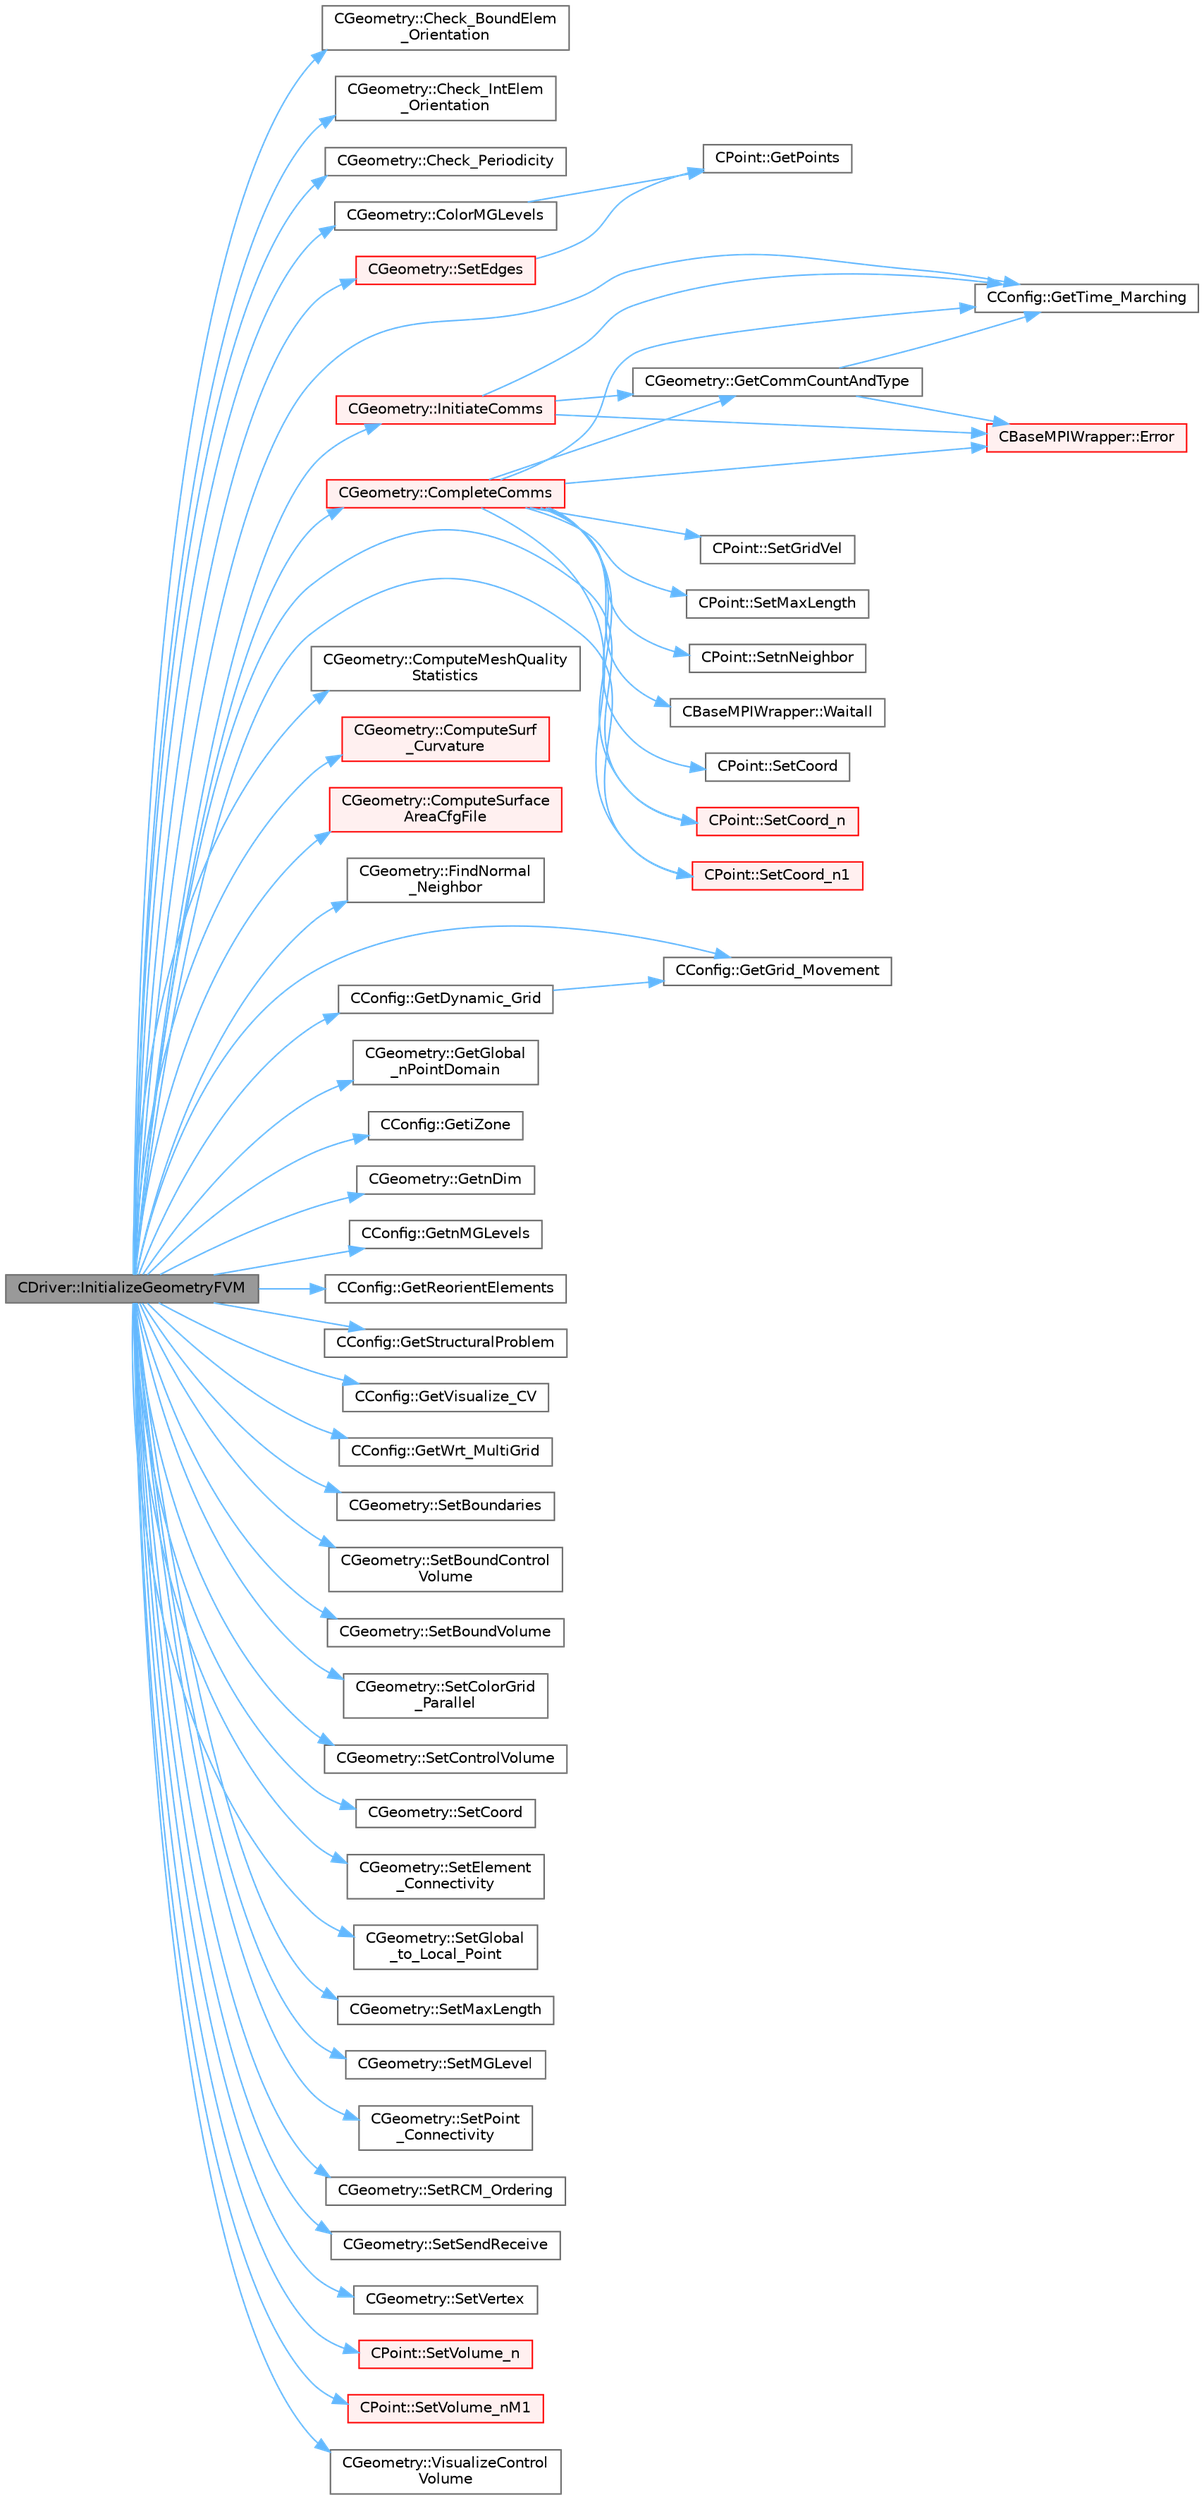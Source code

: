 digraph "CDriver::InitializeGeometryFVM"
{
 // LATEX_PDF_SIZE
  bgcolor="transparent";
  edge [fontname=Helvetica,fontsize=10,labelfontname=Helvetica,labelfontsize=10];
  node [fontname=Helvetica,fontsize=10,shape=box,height=0.2,width=0.4];
  rankdir="LR";
  Node1 [id="Node000001",label="CDriver::InitializeGeometryFVM",height=0.2,width=0.4,color="gray40", fillcolor="grey60", style="filled", fontcolor="black",tooltip="InitializeGeometryFVM."];
  Node1 -> Node2 [id="edge1_Node000001_Node000002",color="steelblue1",style="solid",tooltip=" "];
  Node2 [id="Node000002",label="CGeometry::Check_BoundElem\l_Orientation",height=0.2,width=0.4,color="grey40", fillcolor="white", style="filled",URL="$classCGeometry.html#ae520b52bd8164035ec27baa2277eaf7a",tooltip="A virtual member."];
  Node1 -> Node3 [id="edge2_Node000001_Node000003",color="steelblue1",style="solid",tooltip=" "];
  Node3 [id="Node000003",label="CGeometry::Check_IntElem\l_Orientation",height=0.2,width=0.4,color="grey40", fillcolor="white", style="filled",URL="$classCGeometry.html#a047fc9246e05b3fd9b609cd84d29beeb",tooltip="A virtual member."];
  Node1 -> Node4 [id="edge3_Node000001_Node000004",color="steelblue1",style="solid",tooltip=" "];
  Node4 [id="Node000004",label="CGeometry::Check_Periodicity",height=0.2,width=0.4,color="grey40", fillcolor="white", style="filled",URL="$classCGeometry.html#ab95ac0da0eb4c76322f97af5bd0db8da",tooltip="A virtual member."];
  Node1 -> Node5 [id="edge4_Node000001_Node000005",color="steelblue1",style="solid",tooltip=" "];
  Node5 [id="Node000005",label="CGeometry::ColorMGLevels",height=0.2,width=0.4,color="grey40", fillcolor="white", style="filled",URL="$classCGeometry.html#a40bdc526f6478090d15668d7ea61d734",tooltip="Color multigrid levels for visualization."];
  Node5 -> Node6 [id="edge5_Node000005_Node000006",color="steelblue1",style="solid",tooltip=" "];
  Node6 [id="Node000006",label="CPoint::GetPoints",height=0.2,width=0.4,color="grey40", fillcolor="white", style="filled",URL="$classCPoint.html#a28c574d1577404bc70199351c1c9c358",tooltip="Get the entire point adjacency information in compressed format (CSR)."];
  Node1 -> Node7 [id="edge6_Node000001_Node000007",color="steelblue1",style="solid",tooltip=" "];
  Node7 [id="Node000007",label="CGeometry::CompleteComms",height=0.2,width=0.4,color="red", fillcolor="#FFF0F0", style="filled",URL="$classCGeometry.html#a98e23b4abe55aaf85fb4350e6ccbc32e",tooltip="Routine to complete the set of non-blocking communications launched by InitiateComms() and unpacking ..."];
  Node7 -> Node8 [id="edge7_Node000007_Node000008",color="steelblue1",style="solid",tooltip=" "];
  Node8 [id="Node000008",label="CBaseMPIWrapper::Error",height=0.2,width=0.4,color="red", fillcolor="#FFF0F0", style="filled",URL="$classCBaseMPIWrapper.html#a04457c47629bda56704e6a8804833eeb",tooltip=" "];
  Node7 -> Node10 [id="edge8_Node000007_Node000010",color="steelblue1",style="solid",tooltip=" "];
  Node10 [id="Node000010",label="CGeometry::GetCommCountAndType",height=0.2,width=0.4,color="grey40", fillcolor="white", style="filled",URL="$classCGeometry.html#a89bd3c70a6664228affca3fe7c870e8b",tooltip="Helper function to define the type and number of variables per point for each communication type."];
  Node10 -> Node8 [id="edge9_Node000010_Node000008",color="steelblue1",style="solid",tooltip=" "];
  Node10 -> Node11 [id="edge10_Node000010_Node000011",color="steelblue1",style="solid",tooltip=" "];
  Node11 [id="Node000011",label="CConfig::GetTime_Marching",height=0.2,width=0.4,color="grey40", fillcolor="white", style="filled",URL="$classCConfig.html#ac47e04d76ce865893a94dcedd3c9b6a5",tooltip="Provides information about the time integration, and change the write in the output files information..."];
  Node7 -> Node11 [id="edge11_Node000007_Node000011",color="steelblue1",style="solid",tooltip=" "];
  Node7 -> Node12 [id="edge12_Node000007_Node000012",color="steelblue1",style="solid",tooltip=" "];
  Node12 [id="Node000012",label="CPoint::SetCoord",height=0.2,width=0.4,color="grey40", fillcolor="white", style="filled",URL="$classCPoint.html#af3545cace579269797a534b6a10a42e1",tooltip="Set the coordinates for the control volume."];
  Node7 -> Node13 [id="edge13_Node000007_Node000013",color="steelblue1",style="solid",tooltip=" "];
  Node13 [id="Node000013",label="CPoint::SetCoord_n",height=0.2,width=0.4,color="red", fillcolor="#FFF0F0", style="filled",URL="$classCPoint.html#ae01b3a0ffa94ce8b8ed6d1267b2fd7cf",tooltip="Set the coordinates of the control volume at time n to the ones in Coord."];
  Node7 -> Node17 [id="edge14_Node000007_Node000017",color="steelblue1",style="solid",tooltip=" "];
  Node17 [id="Node000017",label="CPoint::SetCoord_n1",height=0.2,width=0.4,color="red", fillcolor="#FFF0F0", style="filled",URL="$classCPoint.html#a302a4933af6a0ea9c1bbda0aca8c5539",tooltip="Set the coordinates of the control volume at time n-1 to the ones in Coord_n."];
  Node7 -> Node18 [id="edge15_Node000007_Node000018",color="steelblue1",style="solid",tooltip=" "];
  Node18 [id="Node000018",label="CPoint::SetGridVel",height=0.2,width=0.4,color="grey40", fillcolor="white", style="filled",URL="$classCPoint.html#accb2a44a58e7fc7a0e0f2a029cacc257",tooltip="Set the value of the grid velocity at the point."];
  Node7 -> Node19 [id="edge16_Node000007_Node000019",color="steelblue1",style="solid",tooltip=" "];
  Node19 [id="Node000019",label="CPoint::SetMaxLength",height=0.2,width=0.4,color="grey40", fillcolor="white", style="filled",URL="$classCPoint.html#a17e40f832d4f8cea14f170e6d67beefb",tooltip="Set the max cell-center to cell-center length."];
  Node7 -> Node20 [id="edge17_Node000007_Node000020",color="steelblue1",style="solid",tooltip=" "];
  Node20 [id="Node000020",label="CPoint::SetnNeighbor",height=0.2,width=0.4,color="grey40", fillcolor="white", style="filled",URL="$classCPoint.html#a28f69d74670361558e0fd31947cec519",tooltip="Set the number of neighbor (artificial dissipation)."];
  Node7 -> Node21 [id="edge18_Node000007_Node000021",color="steelblue1",style="solid",tooltip=" "];
  Node21 [id="Node000021",label="CBaseMPIWrapper::Waitall",height=0.2,width=0.4,color="grey40", fillcolor="white", style="filled",URL="$classCBaseMPIWrapper.html#a01c02f8c0c799ccd15023f0c2c3cae27",tooltip=" "];
  Node1 -> Node23 [id="edge19_Node000001_Node000023",color="steelblue1",style="solid",tooltip=" "];
  Node23 [id="Node000023",label="CGeometry::ComputeMeshQuality\lStatistics",height=0.2,width=0.4,color="grey40", fillcolor="white", style="filled",URL="$classCGeometry.html#aef86f1eb52f20bca1db0976a46d8c434",tooltip="A virtual member."];
  Node1 -> Node24 [id="edge20_Node000001_Node000024",color="steelblue1",style="solid",tooltip=" "];
  Node24 [id="Node000024",label="CGeometry::ComputeSurf\l_Curvature",height=0.2,width=0.4,color="red", fillcolor="#FFF0F0", style="filled",URL="$classCGeometry.html#a260ac40c011a30a0fb55a4cc45eaf88e",tooltip="Find and store all vertices on a sharp corner in the geometry."];
  Node1 -> Node49 [id="edge21_Node000001_Node000049",color="steelblue1",style="solid",tooltip=" "];
  Node49 [id="Node000049",label="CGeometry::ComputeSurface\lAreaCfgFile",height=0.2,width=0.4,color="red", fillcolor="#FFF0F0", style="filled",URL="$classCGeometry.html#a2279bf9ab2a161f5f937698d469cb6ab",tooltip="Compute the surface area of all global markers."];
  Node1 -> Node57 [id="edge22_Node000001_Node000057",color="steelblue1",style="solid",tooltip=" "];
  Node57 [id="Node000057",label="CGeometry::FindNormal\l_Neighbor",height=0.2,width=0.4,color="grey40", fillcolor="white", style="filled",URL="$classCGeometry.html#a84198d5bb539a9e382a6ce359fa5e82a",tooltip="A virtual member."];
  Node1 -> Node58 [id="edge23_Node000001_Node000058",color="steelblue1",style="solid",tooltip=" "];
  Node58 [id="Node000058",label="CConfig::GetDynamic_Grid",height=0.2,width=0.4,color="grey40", fillcolor="white", style="filled",URL="$classCConfig.html#a6352cd90308195b5fc1ba7eab02d46c1",tooltip="Get information about dynamic grids."];
  Node58 -> Node59 [id="edge24_Node000058_Node000059",color="steelblue1",style="solid",tooltip=" "];
  Node59 [id="Node000059",label="CConfig::GetGrid_Movement",height=0.2,width=0.4,color="grey40", fillcolor="white", style="filled",URL="$classCConfig.html#a9182d3dbb0b3bfa2ebb944f18795f5ca",tooltip="Get information about the grid movement."];
  Node1 -> Node60 [id="edge25_Node000001_Node000060",color="steelblue1",style="solid",tooltip=" "];
  Node60 [id="Node000060",label="CGeometry::GetGlobal\l_nPointDomain",height=0.2,width=0.4,color="grey40", fillcolor="white", style="filled",URL="$classCGeometry.html#a1950b86a664c5da4d7df2a8b3d361a67",tooltip="Retrieve total number of nodes in a simulation across all processors (excluding halos)."];
  Node1 -> Node59 [id="edge26_Node000001_Node000059",color="steelblue1",style="solid",tooltip=" "];
  Node1 -> Node61 [id="edge27_Node000001_Node000061",color="steelblue1",style="solid",tooltip=" "];
  Node61 [id="Node000061",label="CConfig::GetiZone",height=0.2,width=0.4,color="grey40", fillcolor="white", style="filled",URL="$classCConfig.html#a1d6335b8fdef6fbcd9a08f7503d73ec1",tooltip="Provides the number of varaibles."];
  Node1 -> Node62 [id="edge28_Node000001_Node000062",color="steelblue1",style="solid",tooltip=" "];
  Node62 [id="Node000062",label="CGeometry::GetnDim",height=0.2,width=0.4,color="grey40", fillcolor="white", style="filled",URL="$classCGeometry.html#ace7f7fe876f629f5bd5f92d4805a1a4b",tooltip="Get number of coordinates."];
  Node1 -> Node63 [id="edge29_Node000001_Node000063",color="steelblue1",style="solid",tooltip=" "];
  Node63 [id="Node000063",label="CConfig::GetnMGLevels",height=0.2,width=0.4,color="grey40", fillcolor="white", style="filled",URL="$classCConfig.html#a15a61a6f9a1d415c3509018f4916c5c1",tooltip="Get the number of multigrid levels."];
  Node1 -> Node64 [id="edge30_Node000001_Node000064",color="steelblue1",style="solid",tooltip=" "];
  Node64 [id="Node000064",label="CConfig::GetReorientElements",height=0.2,width=0.4,color="grey40", fillcolor="white", style="filled",URL="$classCConfig.html#a6b6185c5421ac1a0563fab5623c78444",tooltip="Get information about element reorientation."];
  Node1 -> Node65 [id="edge31_Node000001_Node000065",color="steelblue1",style="solid",tooltip=" "];
  Node65 [id="Node000065",label="CConfig::GetStructuralProblem",height=0.2,width=0.4,color="grey40", fillcolor="white", style="filled",URL="$classCConfig.html#aa89d8d244474c95cd3137adcbfafb1da",tooltip="Return true if a structural solver is in use."];
  Node1 -> Node11 [id="edge32_Node000001_Node000011",color="steelblue1",style="solid",tooltip=" "];
  Node1 -> Node66 [id="edge33_Node000001_Node000066",color="steelblue1",style="solid",tooltip=" "];
  Node66 [id="Node000066",label="CConfig::GetVisualize_CV",height=0.2,width=0.4,color="grey40", fillcolor="white", style="filled",URL="$classCConfig.html#ae6fdcff5b893e65af7abb025168afb26",tooltip="Get the node number of the CV to visualize."];
  Node1 -> Node67 [id="edge34_Node000001_Node000067",color="steelblue1",style="solid",tooltip=" "];
  Node67 [id="Node000067",label="CConfig::GetWrt_MultiGrid",height=0.2,width=0.4,color="grey40", fillcolor="white", style="filled",URL="$classCConfig.html#adc681a28b43abda1e45e8daa5ac82e6d",tooltip="Write coarse grids to the visualization files."];
  Node1 -> Node68 [id="edge35_Node000001_Node000068",color="steelblue1",style="solid",tooltip=" "];
  Node68 [id="Node000068",label="CGeometry::InitiateComms",height=0.2,width=0.4,color="red", fillcolor="#FFF0F0", style="filled",URL="$classCGeometry.html#a40ce655ee42332e9bbfd25282b9100d6",tooltip="Routine to load a geometric quantity into the data structures for MPI point-to-point communication an..."];
  Node68 -> Node8 [id="edge36_Node000068_Node000008",color="steelblue1",style="solid",tooltip=" "];
  Node68 -> Node10 [id="edge37_Node000068_Node000010",color="steelblue1",style="solid",tooltip=" "];
  Node68 -> Node11 [id="edge38_Node000068_Node000011",color="steelblue1",style="solid",tooltip=" "];
  Node1 -> Node79 [id="edge39_Node000001_Node000079",color="steelblue1",style="solid",tooltip=" "];
  Node79 [id="Node000079",label="CGeometry::SetBoundaries",height=0.2,width=0.4,color="grey40", fillcolor="white", style="filled",URL="$classCGeometry.html#adf0c14db61d951e089c1cecb4060eaa4",tooltip="A virtual member."];
  Node1 -> Node80 [id="edge40_Node000001_Node000080",color="steelblue1",style="solid",tooltip=" "];
  Node80 [id="Node000080",label="CGeometry::SetBoundControl\lVolume",height=0.2,width=0.4,color="grey40", fillcolor="white", style="filled",URL="$classCGeometry.html#a0b41f8d5d800f92ceb6ade66cc2a158c",tooltip="A virtual member."];
  Node1 -> Node81 [id="edge41_Node000001_Node000081",color="steelblue1",style="solid",tooltip=" "];
  Node81 [id="Node000081",label="CGeometry::SetBoundVolume",height=0.2,width=0.4,color="grey40", fillcolor="white", style="filled",URL="$classCGeometry.html#a421b34d68487bc9164ec5f78cb3a7916",tooltip="Sets the boundary volume."];
  Node1 -> Node82 [id="edge42_Node000001_Node000082",color="steelblue1",style="solid",tooltip=" "];
  Node82 [id="Node000082",label="CGeometry::SetColorGrid\l_Parallel",height=0.2,width=0.4,color="grey40", fillcolor="white", style="filled",URL="$classCGeometry.html#aa1224a6b338954f5c576505f2f000e8d",tooltip="A virtual member."];
  Node1 -> Node83 [id="edge43_Node000001_Node000083",color="steelblue1",style="solid",tooltip=" "];
  Node83 [id="Node000083",label="CGeometry::SetControlVolume",height=0.2,width=0.4,color="grey40", fillcolor="white", style="filled",URL="$classCGeometry.html#ab6583796f03a4cc6c3db6d7874d7b36f",tooltip="Sets control volume."];
  Node1 -> Node84 [id="edge44_Node000001_Node000084",color="steelblue1",style="solid",tooltip=" "];
  Node84 [id="Node000084",label="CGeometry::SetCoord",height=0.2,width=0.4,color="grey40", fillcolor="white", style="filled",URL="$classCGeometry.html#af535d6a780ca4df33bc04cb828f61048",tooltip="A virtual member."];
  Node1 -> Node13 [id="edge45_Node000001_Node000013",color="steelblue1",style="solid",tooltip=" "];
  Node1 -> Node17 [id="edge46_Node000001_Node000017",color="steelblue1",style="solid",tooltip=" "];
  Node1 -> Node85 [id="edge47_Node000001_Node000085",color="steelblue1",style="solid",tooltip=" "];
  Node85 [id="Node000085",label="CGeometry::SetEdges",height=0.2,width=0.4,color="red", fillcolor="#FFF0F0", style="filled",URL="$classCGeometry.html#a4aa4b21b72b39291bab049b7b5743811",tooltip="Sets the edges of an elemment."];
  Node85 -> Node6 [id="edge48_Node000085_Node000006",color="steelblue1",style="solid",tooltip=" "];
  Node1 -> Node90 [id="edge49_Node000001_Node000090",color="steelblue1",style="solid",tooltip=" "];
  Node90 [id="Node000090",label="CGeometry::SetElement\l_Connectivity",height=0.2,width=0.4,color="grey40", fillcolor="white", style="filled",URL="$classCGeometry.html#afe7f97b65159a4067dbbabee21edce41",tooltip="Connects elements ."];
  Node1 -> Node91 [id="edge50_Node000001_Node000091",color="steelblue1",style="solid",tooltip=" "];
  Node91 [id="Node000091",label="CGeometry::SetGlobal\l_to_Local_Point",height=0.2,width=0.4,color="grey40", fillcolor="white", style="filled",URL="$classCGeometry.html#a105b96a2411161c35396a8e998e01619",tooltip="A virtual member."];
  Node1 -> Node92 [id="edge51_Node000001_Node000092",color="steelblue1",style="solid",tooltip=" "];
  Node92 [id="Node000092",label="CGeometry::SetMaxLength",height=0.2,width=0.4,color="grey40", fillcolor="white", style="filled",URL="$classCGeometry.html#a4e68700218f3d58806c0827c64e63599",tooltip="Set max length."];
  Node1 -> Node93 [id="edge52_Node000001_Node000093",color="steelblue1",style="solid",tooltip=" "];
  Node93 [id="Node000093",label="CGeometry::SetMGLevel",height=0.2,width=0.4,color="grey40", fillcolor="white", style="filled",URL="$classCGeometry.html#adadb163c3d61d7314ce3f1f842ca26ab",tooltip="Set the multigrid index for the current geometry object."];
  Node1 -> Node94 [id="edge53_Node000001_Node000094",color="steelblue1",style="solid",tooltip=" "];
  Node94 [id="Node000094",label="CGeometry::SetPoint\l_Connectivity",height=0.2,width=0.4,color="grey40", fillcolor="white", style="filled",URL="$classCGeometry.html#a5aba28cabf234d464d47bc3461e3c177",tooltip="Set connectivity between points."];
  Node1 -> Node95 [id="edge54_Node000001_Node000095",color="steelblue1",style="solid",tooltip=" "];
  Node95 [id="Node000095",label="CGeometry::SetRCM_Ordering",height=0.2,width=0.4,color="grey40", fillcolor="white", style="filled",URL="$classCGeometry.html#a54b3a95ebad0eaa8f610da630a6b59b6",tooltip="Orders the RCM."];
  Node1 -> Node96 [id="edge55_Node000001_Node000096",color="steelblue1",style="solid",tooltip=" "];
  Node96 [id="Node000096",label="CGeometry::SetSendReceive",height=0.2,width=0.4,color="grey40", fillcolor="white", style="filled",URL="$classCGeometry.html#a072c4f4ba4420fbe20863f1789ef4c2c",tooltip="A virtual member."];
  Node1 -> Node97 [id="edge56_Node000001_Node000097",color="steelblue1",style="solid",tooltip=" "];
  Node97 [id="Node000097",label="CGeometry::SetVertex",height=0.2,width=0.4,color="grey40", fillcolor="white", style="filled",URL="$classCGeometry.html#a7e62defd775fa94c8c72aa7cac905267",tooltip="Sets the vertices."];
  Node1 -> Node98 [id="edge57_Node000001_Node000098",color="steelblue1",style="solid",tooltip=" "];
  Node98 [id="Node000098",label="CPoint::SetVolume_n",height=0.2,width=0.4,color="red", fillcolor="#FFF0F0", style="filled",URL="$classCPoint.html#a28c3094d7d716bde7f38ec6d25d5cf53",tooltip="Set the volume of the control volume at time n."];
  Node1 -> Node99 [id="edge58_Node000001_Node000099",color="steelblue1",style="solid",tooltip=" "];
  Node99 [id="Node000099",label="CPoint::SetVolume_nM1",height=0.2,width=0.4,color="red", fillcolor="#FFF0F0", style="filled",URL="$classCPoint.html#a8e529c66b31e076a245736dbb873a5f4",tooltip="Set the volume of the control volume at time n-1."];
  Node1 -> Node100 [id="edge59_Node000001_Node000100",color="steelblue1",style="solid",tooltip=" "];
  Node100 [id="Node000100",label="CGeometry::VisualizeControl\lVolume",height=0.2,width=0.4,color="grey40", fillcolor="white", style="filled",URL="$classCGeometry.html#ac46cc53852dcb7304ff34bef049692b3",tooltip="A virtual member."];
}
